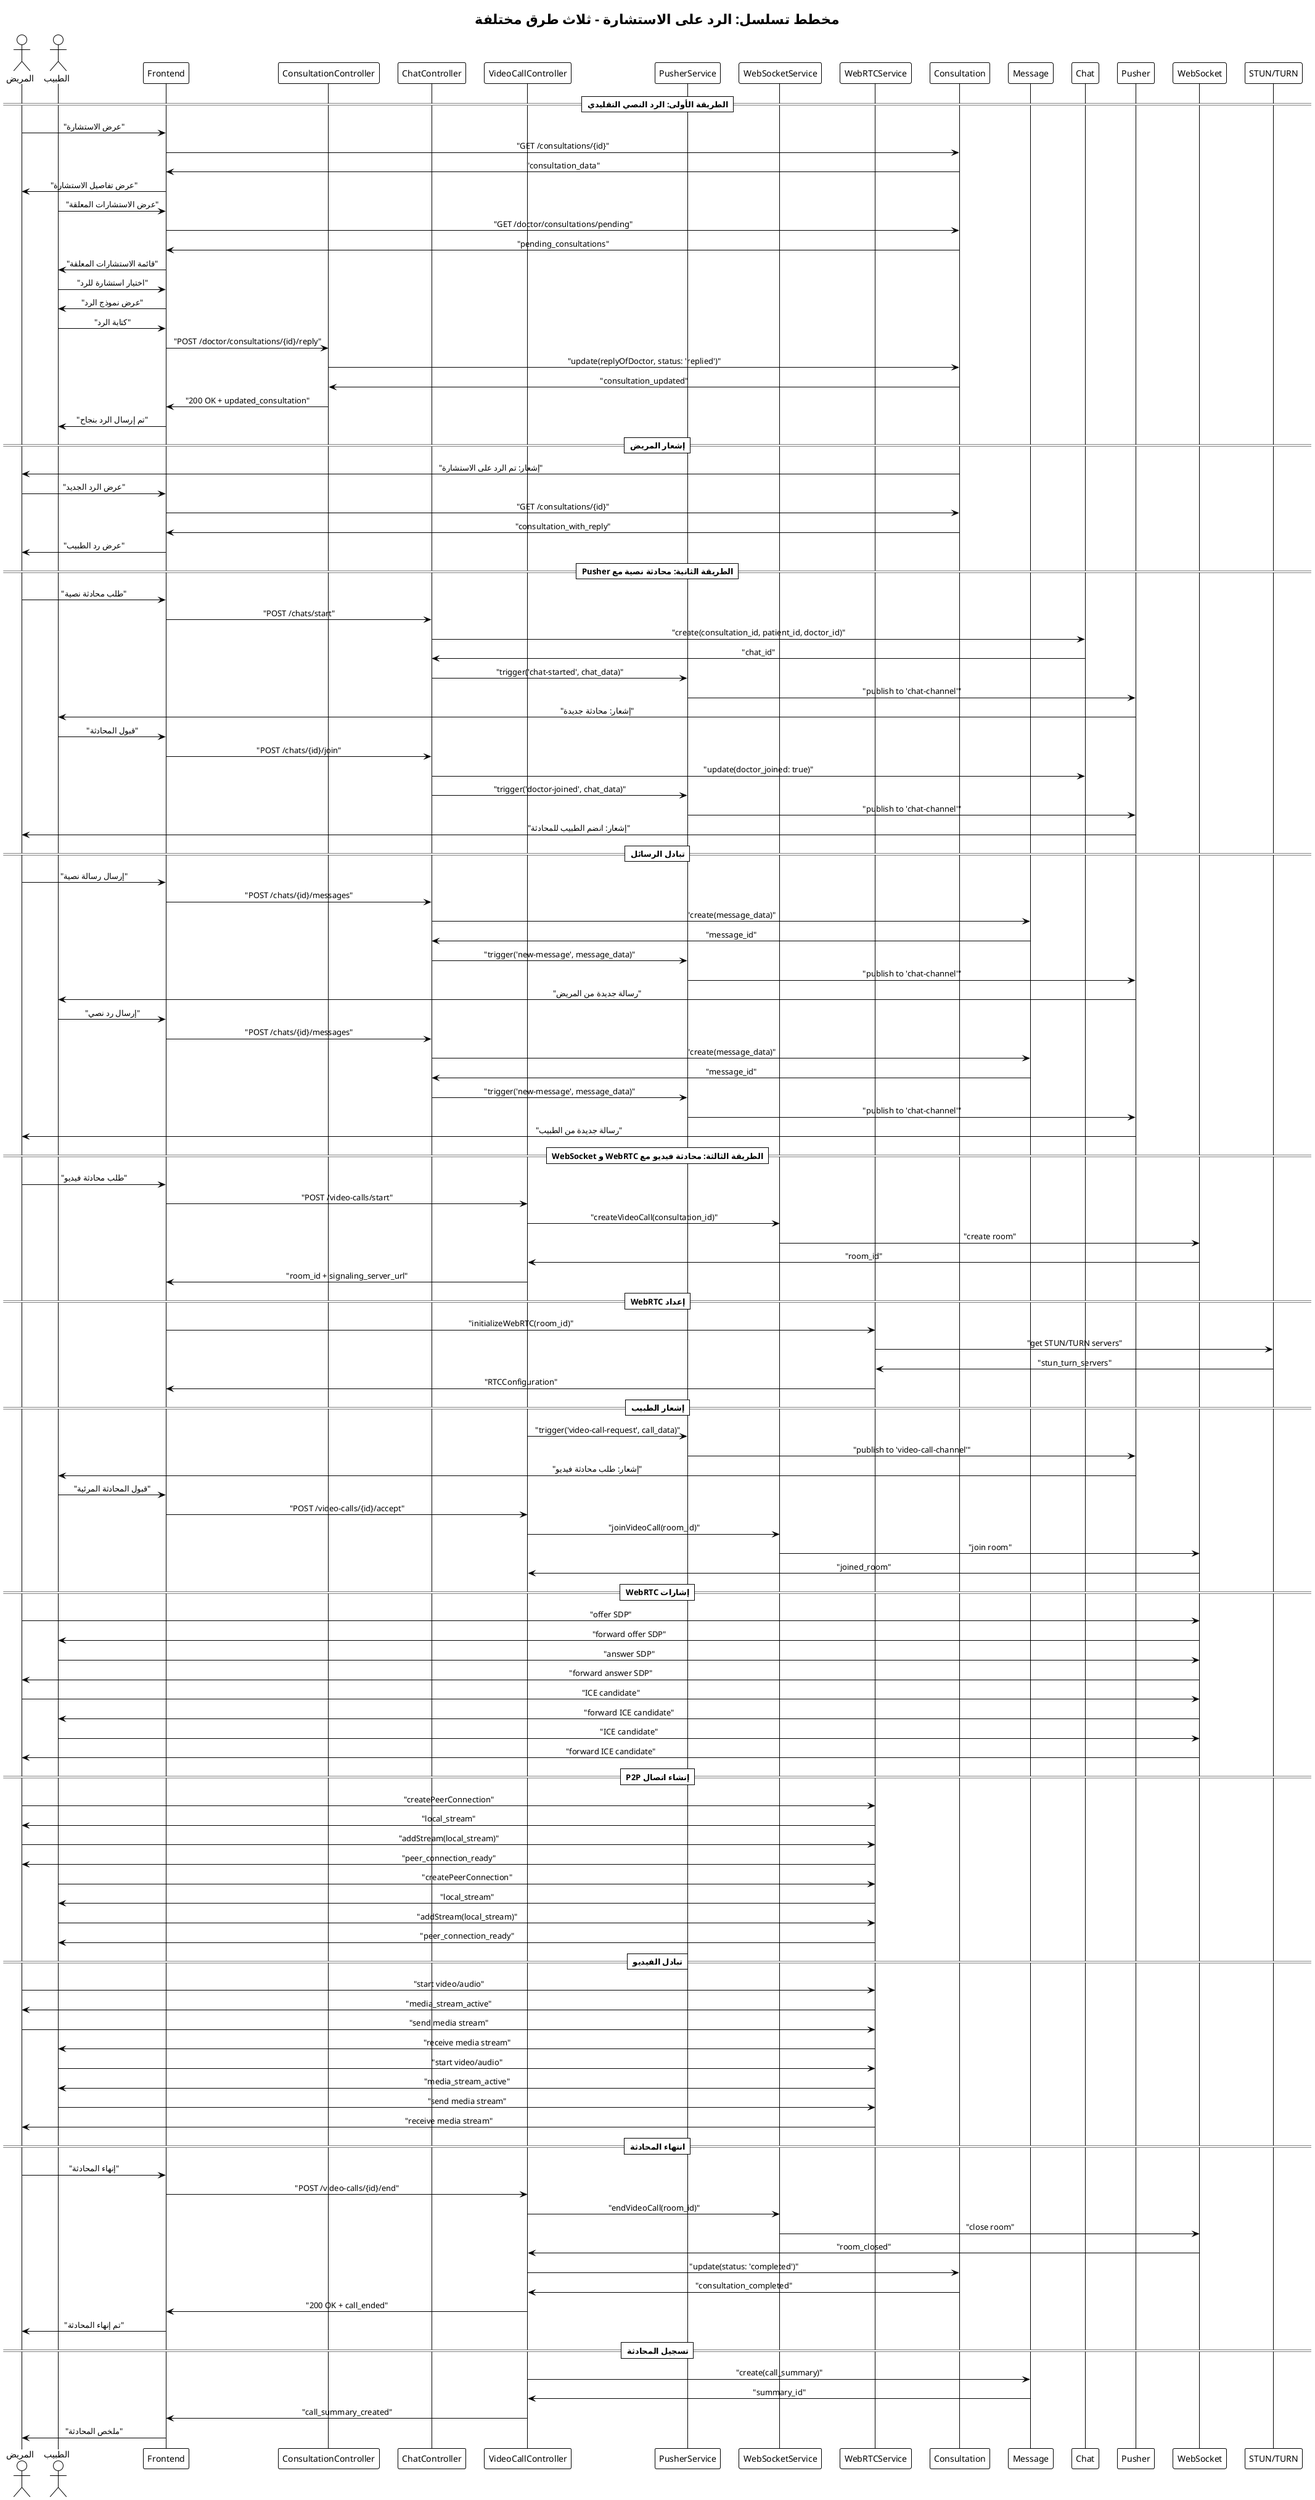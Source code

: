 @startuml "الرد على الاستشارة - ثلاث طرق"
!theme plain
skinparam backgroundColor #FFFFFF
skinparam sequenceMessageAlign center
skinparam responseMessageBelowArrow true

title "مخطط تسلسل: الرد على الاستشارة - ثلاث طرق مختلفة"

actor "المريض" as Patient
actor "الطبيب" as Doctor
participant "Frontend" as Frontend
participant "ConsultationController" as ConsultationCtrl
participant "ChatController" as ChatCtrl
participant "VideoCallController" as VideoCtrl
participant "PusherService" as PusherService
participant "WebSocketService" as WebSocketService
participant "WebRTCService" as WebRTCService
participant "Consultation" as Consultation
participant "Message" as Message
participant "Chat" as Chat
participant "Pusher" as Pusher
participant "WebSocket" as WebSocket
participant "STUN/TURN" as STUNServer

== الطريقة الأولى: الرد النصي التقليدي ==

Patient -> Frontend: "عرض الاستشارة"
Frontend -> Consultation: "GET /consultations/{id}"
Consultation -> Frontend: "consultation_data"
Frontend -> Patient: "عرض تفاصيل الاستشارة"

Doctor -> Frontend: "عرض الاستشارات المعلقة"
Frontend -> Consultation: "GET /doctor/consultations/pending"
Consultation -> Frontend: "pending_consultations"
Frontend -> Doctor: "قائمة الاستشارات المعلقة"

Doctor -> Frontend: "اختيار استشارة للرد"
Frontend -> Doctor: "عرض نموذج الرد"
Doctor -> Frontend: "كتابة الرد"
Frontend -> ConsultationCtrl: "POST /doctor/consultations/{id}/reply"
ConsultationCtrl -> Consultation: "update(replyOfDoctor, status: 'replied')"
Consultation -> ConsultationCtrl: "consultation_updated"
ConsultationCtrl -> Frontend: "200 OK + updated_consultation"
Frontend -> Doctor: "تم إرسال الرد بنجاح"

== إشعار المريض ==
Consultation -> Patient: "إشعار: تم الرد على الاستشارة"
Patient -> Frontend: "عرض الرد الجديد"
Frontend -> Consultation: "GET /consultations/{id}"
Consultation -> Frontend: "consultation_with_reply"
Frontend -> Patient: "عرض رد الطبيب"

== الطريقة الثانية: محادثة نصية مع Pusher ==

Patient -> Frontend: "طلب محادثة نصية"
Frontend -> ChatCtrl: "POST /chats/start"
ChatCtrl -> Chat: "create(consultation_id, patient_id, doctor_id)"
Chat -> ChatCtrl: "chat_id"
ChatCtrl -> PusherService: "trigger('chat-started', chat_data)"
PusherService -> Pusher: "publish to 'chat-channel'"
Pusher -> Doctor: "إشعار: محادثة جديدة"

Doctor -> Frontend: "قبول المحادثة"
Frontend -> ChatCtrl: "POST /chats/{id}/join"
ChatCtrl -> Chat: "update(doctor_joined: true)"
ChatCtrl -> PusherService: "trigger('doctor-joined', chat_data)"
PusherService -> Pusher: "publish to 'chat-channel'"
Pusher -> Patient: "إشعار: انضم الطبيب للمحادثة"

== تبادل الرسائل ==
Patient -> Frontend: "إرسال رسالة نصية"
Frontend -> ChatCtrl: "POST /chats/{id}/messages"
ChatCtrl -> Message: "create(message_data)"
Message -> ChatCtrl: "message_id"
ChatCtrl -> PusherService: "trigger('new-message', message_data)"
PusherService -> Pusher: "publish to 'chat-channel'"
Pusher -> Doctor: "رسالة جديدة من المريض"

Doctor -> Frontend: "إرسال رد نصي"
Frontend -> ChatCtrl: "POST /chats/{id}/messages"
ChatCtrl -> Message: "create(message_data)"
Message -> ChatCtrl: "message_id"
ChatCtrl -> PusherService: "trigger('new-message', message_data)"
PusherService -> Pusher: "publish to 'chat-channel'"
Pusher -> Patient: "رسالة جديدة من الطبيب"

== الطريقة الثالثة: محادثة فيديو مع WebRTC و WebSocket ==

Patient -> Frontend: "طلب محادثة فيديو"
Frontend -> VideoCtrl: "POST /video-calls/start"
VideoCtrl -> WebSocketService: "createVideoCall(consultation_id)"
WebSocketService -> WebSocket: "create room"
WebSocket -> VideoCtrl: "room_id"
VideoCtrl -> Frontend: "room_id + signaling_server_url"

== إعداد WebRTC ==
Frontend -> WebRTCService: "initializeWebRTC(room_id)"
WebRTCService -> STUNServer: "get STUN/TURN servers"
STUNServer -> WebRTCService: "stun_turn_servers"
WebRTCService -> Frontend: "RTCConfiguration"

== إشعار الطبيب ==
VideoCtrl -> PusherService: "trigger('video-call-request', call_data)"
PusherService -> Pusher: "publish to 'video-call-channel'"
Pusher -> Doctor: "إشعار: طلب محادثة فيديو"

Doctor -> Frontend: "قبول المحادثة المرئية"
Frontend -> VideoCtrl: "POST /video-calls/{id}/accept"
VideoCtrl -> WebSocketService: "joinVideoCall(room_id)"
WebSocketService -> WebSocket: "join room"
WebSocket -> VideoCtrl: "joined_room"

== إشارات WebRTC ==
Patient -> WebSocket: "offer SDP"
WebSocket -> Doctor: "forward offer SDP"
Doctor -> WebSocket: "answer SDP"
WebSocket -> Patient: "forward answer SDP"

Patient -> WebSocket: "ICE candidate"
WebSocket -> Doctor: "forward ICE candidate"
Doctor -> WebSocket: "ICE candidate"
WebSocket -> Patient: "forward ICE candidate"

== إنشاء اتصال P2P ==
Patient -> WebRTCService: "createPeerConnection"
WebRTCService -> Patient: "local_stream"
Patient -> WebRTCService: "addStream(local_stream)"
WebRTCService -> Patient: "peer_connection_ready"

Doctor -> WebRTCService: "createPeerConnection"
WebRTCService -> Doctor: "local_stream"
Doctor -> WebRTCService: "addStream(local_stream)"
WebRTCService -> Doctor: "peer_connection_ready"

== تبادل الفيديو ==
Patient -> WebRTCService: "start video/audio"
WebRTCService -> Patient: "media_stream_active"
Patient -> WebRTCService: "send media stream"
WebRTCService -> Doctor: "receive media stream"

Doctor -> WebRTCService: "start video/audio"
WebRTCService -> Doctor: "media_stream_active"
Doctor -> WebRTCService: "send media stream"
WebRTCService -> Patient: "receive media stream"

== انتهاء المحادثة ==
Patient -> Frontend: "إنهاء المحادثة"
Frontend -> VideoCtrl: "POST /video-calls/{id}/end"
VideoCtrl -> WebSocketService: "endVideoCall(room_id)"
WebSocketService -> WebSocket: "close room"
WebSocket -> VideoCtrl: "room_closed"

VideoCtrl -> Consultation: "update(status: 'completed')"
Consultation -> VideoCtrl: "consultation_completed"
VideoCtrl -> Frontend: "200 OK + call_ended"
Frontend -> Patient: "تم إنهاء المحادثة"

== تسجيل المحادثة ==
VideoCtrl -> Message: "create(call_summary)"
Message -> VideoCtrl: "summary_id"
VideoCtrl -> Frontend: "call_summary_created"
Frontend -> Patient: "ملخص المحادثة"

@enduml
